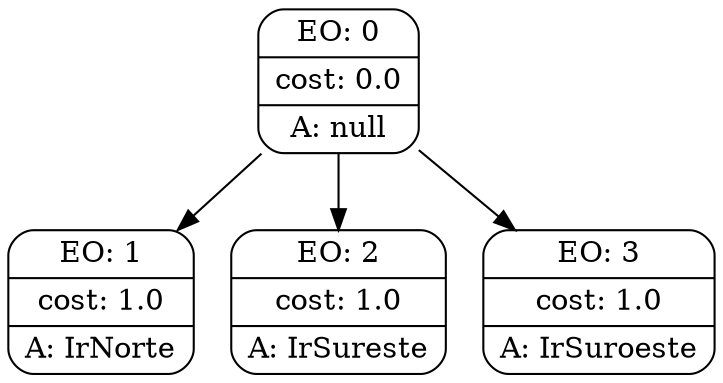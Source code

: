 digraph g {
node [shape = Mrecord];
nodo0[label="{EO: 0|cost: 0.0|A: null}"]
nodo1[label="{EO: 1|cost: 1.0|A: IrNorte}"]

nodo0 -> nodo1;
nodo2[label="{EO: 2|cost: 1.0|A: IrSureste}"]

nodo0 -> nodo2;
nodo3[label="{EO: 3|cost: 1.0|A: IrSuroeste}"]

nodo0 -> nodo3;


}